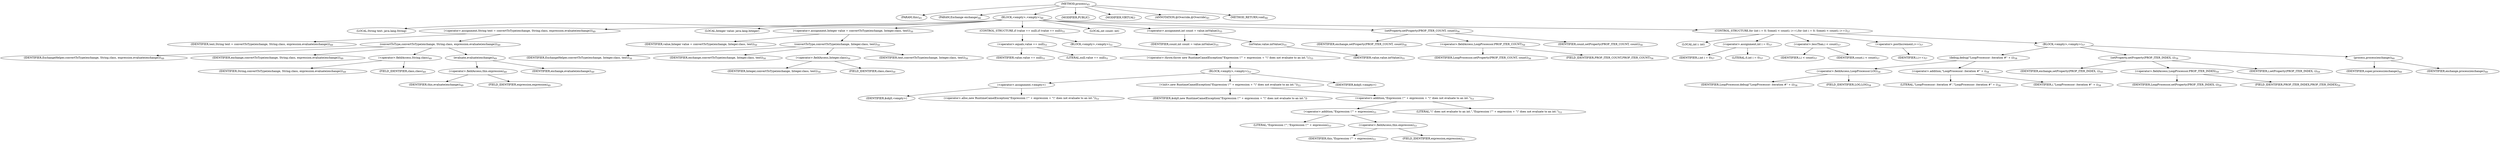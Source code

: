 digraph "process" {  
"37" [label = <(METHOD,process)<SUB>45</SUB>> ]
"38" [label = <(PARAM,this)<SUB>45</SUB>> ]
"39" [label = <(PARAM,Exchange exchange)<SUB>46</SUB>> ]
"40" [label = <(BLOCK,&lt;empty&gt;,&lt;empty&gt;)<SUB>46</SUB>> ]
"41" [label = <(LOCAL,String text: java.lang.String)> ]
"42" [label = <(&lt;operator&gt;.assignment,String text = convertToType(exchange, String.class, expression.evaluate(exchange)))<SUB>49</SUB>> ]
"43" [label = <(IDENTIFIER,text,String text = convertToType(exchange, String.class, expression.evaluate(exchange)))<SUB>49</SUB>> ]
"44" [label = <(convertToType,convertToType(exchange, String.class, expression.evaluate(exchange)))<SUB>49</SUB>> ]
"45" [label = <(IDENTIFIER,ExchangeHelper,convertToType(exchange, String.class, expression.evaluate(exchange)))<SUB>49</SUB>> ]
"46" [label = <(IDENTIFIER,exchange,convertToType(exchange, String.class, expression.evaluate(exchange)))<SUB>49</SUB>> ]
"47" [label = <(&lt;operator&gt;.fieldAccess,String.class)<SUB>49</SUB>> ]
"48" [label = <(IDENTIFIER,String,convertToType(exchange, String.class, expression.evaluate(exchange)))<SUB>49</SUB>> ]
"49" [label = <(FIELD_IDENTIFIER,class,class)<SUB>49</SUB>> ]
"50" [label = <(evaluate,evaluate(exchange))<SUB>49</SUB>> ]
"51" [label = <(&lt;operator&gt;.fieldAccess,this.expression)<SUB>49</SUB>> ]
"52" [label = <(IDENTIFIER,this,evaluate(exchange))<SUB>49</SUB>> ]
"53" [label = <(FIELD_IDENTIFIER,expression,expression)<SUB>49</SUB>> ]
"54" [label = <(IDENTIFIER,exchange,evaluate(exchange))<SUB>49</SUB>> ]
"55" [label = <(LOCAL,Integer value: java.lang.Integer)> ]
"56" [label = <(&lt;operator&gt;.assignment,Integer value = convertToType(exchange, Integer.class, text))<SUB>50</SUB>> ]
"57" [label = <(IDENTIFIER,value,Integer value = convertToType(exchange, Integer.class, text))<SUB>50</SUB>> ]
"58" [label = <(convertToType,convertToType(exchange, Integer.class, text))<SUB>50</SUB>> ]
"59" [label = <(IDENTIFIER,ExchangeHelper,convertToType(exchange, Integer.class, text))<SUB>50</SUB>> ]
"60" [label = <(IDENTIFIER,exchange,convertToType(exchange, Integer.class, text))<SUB>50</SUB>> ]
"61" [label = <(&lt;operator&gt;.fieldAccess,Integer.class)<SUB>50</SUB>> ]
"62" [label = <(IDENTIFIER,Integer,convertToType(exchange, Integer.class, text))<SUB>50</SUB>> ]
"63" [label = <(FIELD_IDENTIFIER,class,class)<SUB>50</SUB>> ]
"64" [label = <(IDENTIFIER,text,convertToType(exchange, Integer.class, text))<SUB>50</SUB>> ]
"65" [label = <(CONTROL_STRUCTURE,if (value == null),if (value == null))<SUB>51</SUB>> ]
"66" [label = <(&lt;operator&gt;.equals,value == null)<SUB>51</SUB>> ]
"67" [label = <(IDENTIFIER,value,value == null)<SUB>51</SUB>> ]
"68" [label = <(LITERAL,null,value == null)<SUB>51</SUB>> ]
"69" [label = <(BLOCK,&lt;empty&gt;,&lt;empty&gt;)<SUB>51</SUB>> ]
"70" [label = <(&lt;operator&gt;.throw,throw new RuntimeCamelException(&quot;Expression \&quot;&quot; + expression + &quot;\&quot; does not evaluate to an int.&quot;);)<SUB>53</SUB>> ]
"71" [label = <(BLOCK,&lt;empty&gt;,&lt;empty&gt;)<SUB>53</SUB>> ]
"72" [label = <(&lt;operator&gt;.assignment,&lt;empty&gt;)> ]
"73" [label = <(IDENTIFIER,$obj0,&lt;empty&gt;)> ]
"74" [label = <(&lt;operator&gt;.alloc,new RuntimeCamelException(&quot;Expression \&quot;&quot; + expression + &quot;\&quot; does not evaluate to an int.&quot;))<SUB>53</SUB>> ]
"75" [label = <(&lt;init&gt;,new RuntimeCamelException(&quot;Expression \&quot;&quot; + expression + &quot;\&quot; does not evaluate to an int.&quot;))<SUB>53</SUB>> ]
"76" [label = <(IDENTIFIER,$obj0,new RuntimeCamelException(&quot;Expression \&quot;&quot; + expression + &quot;\&quot; does not evaluate to an int.&quot;))> ]
"77" [label = <(&lt;operator&gt;.addition,&quot;Expression \&quot;&quot; + expression + &quot;\&quot; does not evaluate to an int.&quot;)<SUB>53</SUB>> ]
"78" [label = <(&lt;operator&gt;.addition,&quot;Expression \&quot;&quot; + expression)<SUB>53</SUB>> ]
"79" [label = <(LITERAL,&quot;Expression \&quot;&quot;,&quot;Expression \&quot;&quot; + expression)<SUB>53</SUB>> ]
"80" [label = <(&lt;operator&gt;.fieldAccess,this.expression)<SUB>53</SUB>> ]
"81" [label = <(IDENTIFIER,this,&quot;Expression \&quot;&quot; + expression)<SUB>53</SUB>> ]
"82" [label = <(FIELD_IDENTIFIER,expression,expression)<SUB>53</SUB>> ]
"83" [label = <(LITERAL,&quot;\&quot; does not evaluate to an int.&quot;,&quot;Expression \&quot;&quot; + expression + &quot;\&quot; does not evaluate to an int.&quot;)<SUB>53</SUB>> ]
"84" [label = <(IDENTIFIER,$obj0,&lt;empty&gt;)> ]
"85" [label = <(LOCAL,int count: int)> ]
"86" [label = <(&lt;operator&gt;.assignment,int count = value.intValue())<SUB>55</SUB>> ]
"87" [label = <(IDENTIFIER,count,int count = value.intValue())<SUB>55</SUB>> ]
"88" [label = <(intValue,value.intValue())<SUB>55</SUB>> ]
"89" [label = <(IDENTIFIER,value,value.intValue())<SUB>55</SUB>> ]
"90" [label = <(setProperty,setProperty(PROP_ITER_COUNT, count))<SUB>56</SUB>> ]
"91" [label = <(IDENTIFIER,exchange,setProperty(PROP_ITER_COUNT, count))<SUB>56</SUB>> ]
"92" [label = <(&lt;operator&gt;.fieldAccess,LoopProcessor.PROP_ITER_COUNT)<SUB>56</SUB>> ]
"93" [label = <(IDENTIFIER,LoopProcessor,setProperty(PROP_ITER_COUNT, count))<SUB>56</SUB>> ]
"94" [label = <(FIELD_IDENTIFIER,PROP_ITER_COUNT,PROP_ITER_COUNT)<SUB>56</SUB>> ]
"95" [label = <(IDENTIFIER,count,setProperty(PROP_ITER_COUNT, count))<SUB>56</SUB>> ]
"96" [label = <(CONTROL_STRUCTURE,for (int i = 0; Some(i &lt; count); i++),for (int i = 0; Some(i &lt; count); i++))<SUB>57</SUB>> ]
"97" [label = <(LOCAL,int i: int)> ]
"98" [label = <(&lt;operator&gt;.assignment,int i = 0)<SUB>57</SUB>> ]
"99" [label = <(IDENTIFIER,i,int i = 0)<SUB>57</SUB>> ]
"100" [label = <(LITERAL,0,int i = 0)<SUB>57</SUB>> ]
"101" [label = <(&lt;operator&gt;.lessThan,i &lt; count)<SUB>57</SUB>> ]
"102" [label = <(IDENTIFIER,i,i &lt; count)<SUB>57</SUB>> ]
"103" [label = <(IDENTIFIER,count,i &lt; count)<SUB>57</SUB>> ]
"104" [label = <(&lt;operator&gt;.postIncrement,i++)<SUB>57</SUB>> ]
"105" [label = <(IDENTIFIER,i,i++)<SUB>57</SUB>> ]
"106" [label = <(BLOCK,&lt;empty&gt;,&lt;empty&gt;)<SUB>57</SUB>> ]
"107" [label = <(debug,debug(&quot;LoopProcessor: iteration #&quot; + i))<SUB>58</SUB>> ]
"108" [label = <(&lt;operator&gt;.fieldAccess,LoopProcessor.LOG)<SUB>58</SUB>> ]
"109" [label = <(IDENTIFIER,LoopProcessor,debug(&quot;LoopProcessor: iteration #&quot; + i))<SUB>58</SUB>> ]
"110" [label = <(FIELD_IDENTIFIER,LOG,LOG)<SUB>58</SUB>> ]
"111" [label = <(&lt;operator&gt;.addition,&quot;LoopProcessor: iteration #&quot; + i)<SUB>58</SUB>> ]
"112" [label = <(LITERAL,&quot;LoopProcessor: iteration #&quot;,&quot;LoopProcessor: iteration #&quot; + i)<SUB>58</SUB>> ]
"113" [label = <(IDENTIFIER,i,&quot;LoopProcessor: iteration #&quot; + i)<SUB>58</SUB>> ]
"114" [label = <(setProperty,setProperty(PROP_ITER_INDEX, i))<SUB>59</SUB>> ]
"115" [label = <(IDENTIFIER,exchange,setProperty(PROP_ITER_INDEX, i))<SUB>59</SUB>> ]
"116" [label = <(&lt;operator&gt;.fieldAccess,LoopProcessor.PROP_ITER_INDEX)<SUB>59</SUB>> ]
"117" [label = <(IDENTIFIER,LoopProcessor,setProperty(PROP_ITER_INDEX, i))<SUB>59</SUB>> ]
"118" [label = <(FIELD_IDENTIFIER,PROP_ITER_INDEX,PROP_ITER_INDEX)<SUB>59</SUB>> ]
"119" [label = <(IDENTIFIER,i,setProperty(PROP_ITER_INDEX, i))<SUB>59</SUB>> ]
"120" [label = <(process,process(exchange))<SUB>60</SUB>> ]
"121" [label = <(IDENTIFIER,super,process(exchange))<SUB>60</SUB>> ]
"122" [label = <(IDENTIFIER,exchange,process(exchange))<SUB>60</SUB>> ]
"123" [label = <(MODIFIER,PUBLIC)> ]
"124" [label = <(MODIFIER,VIRTUAL)> ]
"125" [label = <(ANNOTATION,@Override,@Override)<SUB>45</SUB>> ]
"126" [label = <(METHOD_RETURN,void)<SUB>46</SUB>> ]
  "37" -> "38" 
  "37" -> "39" 
  "37" -> "40" 
  "37" -> "123" 
  "37" -> "124" 
  "37" -> "125" 
  "37" -> "126" 
  "40" -> "41" 
  "40" -> "42" 
  "40" -> "55" 
  "40" -> "56" 
  "40" -> "65" 
  "40" -> "85" 
  "40" -> "86" 
  "40" -> "90" 
  "40" -> "96" 
  "42" -> "43" 
  "42" -> "44" 
  "44" -> "45" 
  "44" -> "46" 
  "44" -> "47" 
  "44" -> "50" 
  "47" -> "48" 
  "47" -> "49" 
  "50" -> "51" 
  "50" -> "54" 
  "51" -> "52" 
  "51" -> "53" 
  "56" -> "57" 
  "56" -> "58" 
  "58" -> "59" 
  "58" -> "60" 
  "58" -> "61" 
  "58" -> "64" 
  "61" -> "62" 
  "61" -> "63" 
  "65" -> "66" 
  "65" -> "69" 
  "66" -> "67" 
  "66" -> "68" 
  "69" -> "70" 
  "70" -> "71" 
  "71" -> "72" 
  "71" -> "75" 
  "71" -> "84" 
  "72" -> "73" 
  "72" -> "74" 
  "75" -> "76" 
  "75" -> "77" 
  "77" -> "78" 
  "77" -> "83" 
  "78" -> "79" 
  "78" -> "80" 
  "80" -> "81" 
  "80" -> "82" 
  "86" -> "87" 
  "86" -> "88" 
  "88" -> "89" 
  "90" -> "91" 
  "90" -> "92" 
  "90" -> "95" 
  "92" -> "93" 
  "92" -> "94" 
  "96" -> "97" 
  "96" -> "98" 
  "96" -> "101" 
  "96" -> "104" 
  "96" -> "106" 
  "98" -> "99" 
  "98" -> "100" 
  "101" -> "102" 
  "101" -> "103" 
  "104" -> "105" 
  "106" -> "107" 
  "106" -> "114" 
  "106" -> "120" 
  "107" -> "108" 
  "107" -> "111" 
  "108" -> "109" 
  "108" -> "110" 
  "111" -> "112" 
  "111" -> "113" 
  "114" -> "115" 
  "114" -> "116" 
  "114" -> "119" 
  "116" -> "117" 
  "116" -> "118" 
  "120" -> "121" 
  "120" -> "122" 
}
